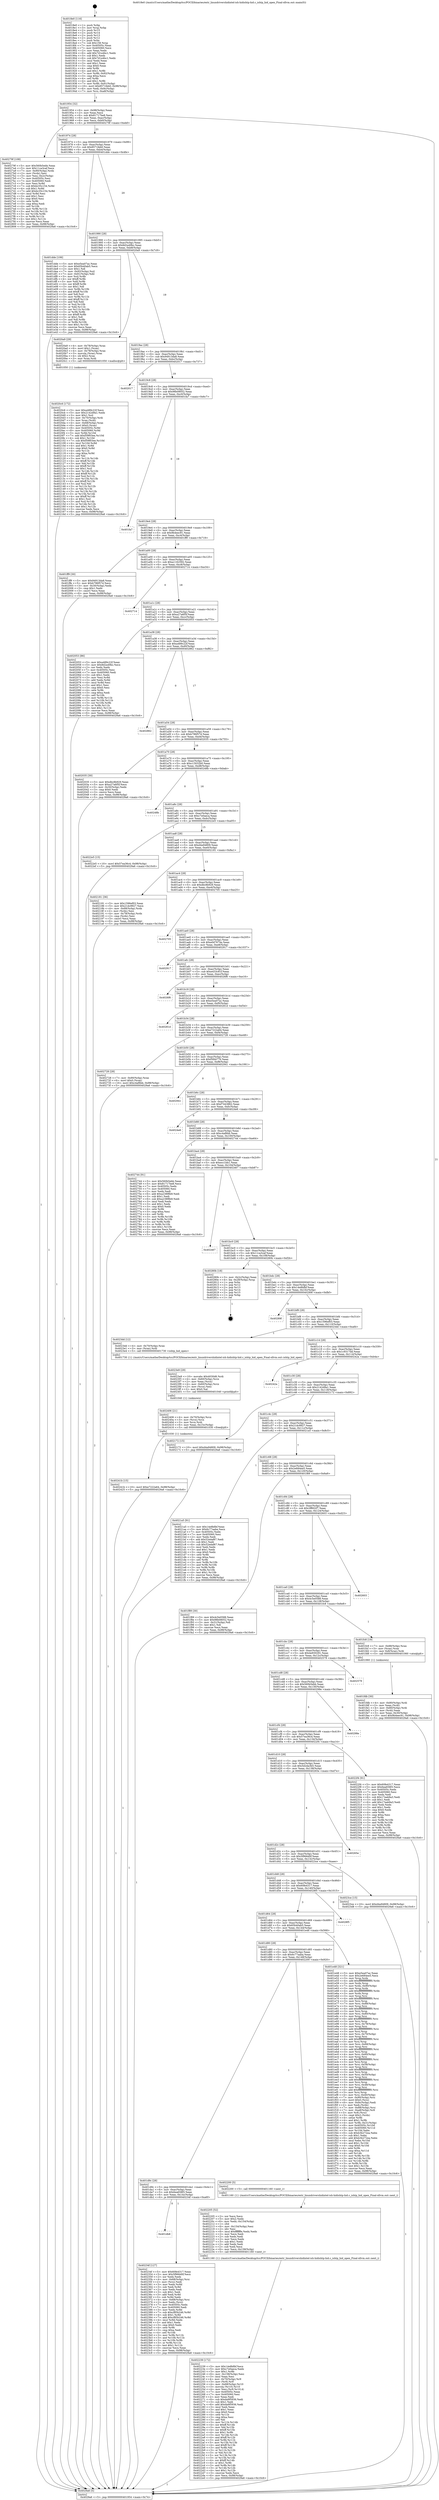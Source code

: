 digraph "0x4018e0" {
  label = "0x4018e0 (/mnt/c/Users/mathe/Desktop/tcc/POCII/binaries/extr_linuxdrivershidintel-ish-hidishtp-hid.c_ishtp_hid_open_Final-ollvm.out::main(0))"
  labelloc = "t"
  node[shape=record]

  Entry [label="",width=0.3,height=0.3,shape=circle,fillcolor=black,style=filled]
  "0x401954" [label="{
     0x401954 [32]\l
     | [instrs]\l
     &nbsp;&nbsp;0x401954 \<+6\>: mov -0x98(%rbp),%eax\l
     &nbsp;&nbsp;0x40195a \<+2\>: mov %eax,%ecx\l
     &nbsp;&nbsp;0x40195c \<+6\>: sub $0x81717be8,%ecx\l
     &nbsp;&nbsp;0x401962 \<+6\>: mov %eax,-0xac(%rbp)\l
     &nbsp;&nbsp;0x401968 \<+6\>: mov %ecx,-0xb0(%rbp)\l
     &nbsp;&nbsp;0x40196e \<+6\>: je 000000000040279f \<main+0xebf\>\l
  }"]
  "0x40279f" [label="{
     0x40279f [108]\l
     | [instrs]\l
     &nbsp;&nbsp;0x40279f \<+5\>: mov $0x560b5ebb,%eax\l
     &nbsp;&nbsp;0x4027a4 \<+5\>: mov $0x11ca3caf,%ecx\l
     &nbsp;&nbsp;0x4027a9 \<+7\>: mov -0x90(%rbp),%rdx\l
     &nbsp;&nbsp;0x4027b0 \<+2\>: mov (%rdx),%esi\l
     &nbsp;&nbsp;0x4027b2 \<+3\>: mov %esi,-0x2c(%rbp)\l
     &nbsp;&nbsp;0x4027b5 \<+7\>: mov 0x40505c,%esi\l
     &nbsp;&nbsp;0x4027bc \<+7\>: mov 0x405060,%edi\l
     &nbsp;&nbsp;0x4027c3 \<+3\>: mov %esi,%r8d\l
     &nbsp;&nbsp;0x4027c6 \<+7\>: sub $0xbc35c154,%r8d\l
     &nbsp;&nbsp;0x4027cd \<+4\>: sub $0x1,%r8d\l
     &nbsp;&nbsp;0x4027d1 \<+7\>: add $0xbc35c154,%r8d\l
     &nbsp;&nbsp;0x4027d8 \<+4\>: imul %r8d,%esi\l
     &nbsp;&nbsp;0x4027dc \<+3\>: and $0x1,%esi\l
     &nbsp;&nbsp;0x4027df \<+3\>: cmp $0x0,%esi\l
     &nbsp;&nbsp;0x4027e2 \<+4\>: sete %r9b\l
     &nbsp;&nbsp;0x4027e6 \<+3\>: cmp $0xa,%edi\l
     &nbsp;&nbsp;0x4027e9 \<+4\>: setl %r10b\l
     &nbsp;&nbsp;0x4027ed \<+3\>: mov %r9b,%r11b\l
     &nbsp;&nbsp;0x4027f0 \<+3\>: and %r10b,%r11b\l
     &nbsp;&nbsp;0x4027f3 \<+3\>: xor %r10b,%r9b\l
     &nbsp;&nbsp;0x4027f6 \<+3\>: or %r9b,%r11b\l
     &nbsp;&nbsp;0x4027f9 \<+4\>: test $0x1,%r11b\l
     &nbsp;&nbsp;0x4027fd \<+3\>: cmovne %ecx,%eax\l
     &nbsp;&nbsp;0x402800 \<+6\>: mov %eax,-0x98(%rbp)\l
     &nbsp;&nbsp;0x402806 \<+5\>: jmp 00000000004029a6 \<main+0x10c6\>\l
  }"]
  "0x401974" [label="{
     0x401974 [28]\l
     | [instrs]\l
     &nbsp;&nbsp;0x401974 \<+5\>: jmp 0000000000401979 \<main+0x99\>\l
     &nbsp;&nbsp;0x401979 \<+6\>: mov -0xac(%rbp),%eax\l
     &nbsp;&nbsp;0x40197f \<+5\>: sub $0x8571feb0,%eax\l
     &nbsp;&nbsp;0x401984 \<+6\>: mov %eax,-0xb4(%rbp)\l
     &nbsp;&nbsp;0x40198a \<+6\>: je 0000000000401dde \<main+0x4fe\>\l
  }"]
  Exit [label="",width=0.3,height=0.3,shape=circle,fillcolor=black,style=filled,peripheries=2]
  "0x401dde" [label="{
     0x401dde [106]\l
     | [instrs]\l
     &nbsp;&nbsp;0x401dde \<+5\>: mov $0xe5ea07ac,%eax\l
     &nbsp;&nbsp;0x401de3 \<+5\>: mov $0x65b40ab5,%ecx\l
     &nbsp;&nbsp;0x401de8 \<+2\>: mov $0x1,%dl\l
     &nbsp;&nbsp;0x401dea \<+7\>: mov -0x92(%rbp),%sil\l
     &nbsp;&nbsp;0x401df1 \<+7\>: mov -0x91(%rbp),%dil\l
     &nbsp;&nbsp;0x401df8 \<+3\>: mov %sil,%r8b\l
     &nbsp;&nbsp;0x401dfb \<+4\>: xor $0xff,%r8b\l
     &nbsp;&nbsp;0x401dff \<+3\>: mov %dil,%r9b\l
     &nbsp;&nbsp;0x401e02 \<+4\>: xor $0xff,%r9b\l
     &nbsp;&nbsp;0x401e06 \<+3\>: xor $0x1,%dl\l
     &nbsp;&nbsp;0x401e09 \<+3\>: mov %r8b,%r10b\l
     &nbsp;&nbsp;0x401e0c \<+4\>: and $0xff,%r10b\l
     &nbsp;&nbsp;0x401e10 \<+3\>: and %dl,%sil\l
     &nbsp;&nbsp;0x401e13 \<+3\>: mov %r9b,%r11b\l
     &nbsp;&nbsp;0x401e16 \<+4\>: and $0xff,%r11b\l
     &nbsp;&nbsp;0x401e1a \<+3\>: and %dl,%dil\l
     &nbsp;&nbsp;0x401e1d \<+3\>: or %sil,%r10b\l
     &nbsp;&nbsp;0x401e20 \<+3\>: or %dil,%r11b\l
     &nbsp;&nbsp;0x401e23 \<+3\>: xor %r11b,%r10b\l
     &nbsp;&nbsp;0x401e26 \<+3\>: or %r9b,%r8b\l
     &nbsp;&nbsp;0x401e29 \<+4\>: xor $0xff,%r8b\l
     &nbsp;&nbsp;0x401e2d \<+3\>: or $0x1,%dl\l
     &nbsp;&nbsp;0x401e30 \<+3\>: and %dl,%r8b\l
     &nbsp;&nbsp;0x401e33 \<+3\>: or %r8b,%r10b\l
     &nbsp;&nbsp;0x401e36 \<+4\>: test $0x1,%r10b\l
     &nbsp;&nbsp;0x401e3a \<+3\>: cmovne %ecx,%eax\l
     &nbsp;&nbsp;0x401e3d \<+6\>: mov %eax,-0x98(%rbp)\l
     &nbsp;&nbsp;0x401e43 \<+5\>: jmp 00000000004029a6 \<main+0x10c6\>\l
  }"]
  "0x401990" [label="{
     0x401990 [28]\l
     | [instrs]\l
     &nbsp;&nbsp;0x401990 \<+5\>: jmp 0000000000401995 \<main+0xb5\>\l
     &nbsp;&nbsp;0x401995 \<+6\>: mov -0xac(%rbp),%eax\l
     &nbsp;&nbsp;0x40199b \<+5\>: sub $0x8d2a49bc,%eax\l
     &nbsp;&nbsp;0x4019a0 \<+6\>: mov %eax,-0xb8(%rbp)\l
     &nbsp;&nbsp;0x4019a6 \<+6\>: je 00000000004020a9 \<main+0x7c9\>\l
  }"]
  "0x4029a6" [label="{
     0x4029a6 [5]\l
     | [instrs]\l
     &nbsp;&nbsp;0x4029a6 \<+5\>: jmp 0000000000401954 \<main+0x74\>\l
  }"]
  "0x4018e0" [label="{
     0x4018e0 [116]\l
     | [instrs]\l
     &nbsp;&nbsp;0x4018e0 \<+1\>: push %rbp\l
     &nbsp;&nbsp;0x4018e1 \<+3\>: mov %rsp,%rbp\l
     &nbsp;&nbsp;0x4018e4 \<+2\>: push %r15\l
     &nbsp;&nbsp;0x4018e6 \<+2\>: push %r14\l
     &nbsp;&nbsp;0x4018e8 \<+2\>: push %r13\l
     &nbsp;&nbsp;0x4018ea \<+2\>: push %r12\l
     &nbsp;&nbsp;0x4018ec \<+1\>: push %rbx\l
     &nbsp;&nbsp;0x4018ed \<+7\>: sub $0x158,%rsp\l
     &nbsp;&nbsp;0x4018f4 \<+7\>: mov 0x40505c,%eax\l
     &nbsp;&nbsp;0x4018fb \<+7\>: mov 0x405060,%ecx\l
     &nbsp;&nbsp;0x401902 \<+2\>: mov %eax,%edx\l
     &nbsp;&nbsp;0x401904 \<+6\>: add $0x7d1e4bc1,%edx\l
     &nbsp;&nbsp;0x40190a \<+3\>: sub $0x1,%edx\l
     &nbsp;&nbsp;0x40190d \<+6\>: sub $0x7d1e4bc1,%edx\l
     &nbsp;&nbsp;0x401913 \<+3\>: imul %edx,%eax\l
     &nbsp;&nbsp;0x401916 \<+3\>: and $0x1,%eax\l
     &nbsp;&nbsp;0x401919 \<+3\>: cmp $0x0,%eax\l
     &nbsp;&nbsp;0x40191c \<+4\>: sete %r8b\l
     &nbsp;&nbsp;0x401920 \<+4\>: and $0x1,%r8b\l
     &nbsp;&nbsp;0x401924 \<+7\>: mov %r8b,-0x92(%rbp)\l
     &nbsp;&nbsp;0x40192b \<+3\>: cmp $0xa,%ecx\l
     &nbsp;&nbsp;0x40192e \<+4\>: setl %r8b\l
     &nbsp;&nbsp;0x401932 \<+4\>: and $0x1,%r8b\l
     &nbsp;&nbsp;0x401936 \<+7\>: mov %r8b,-0x91(%rbp)\l
     &nbsp;&nbsp;0x40193d \<+10\>: movl $0x8571feb0,-0x98(%rbp)\l
     &nbsp;&nbsp;0x401947 \<+6\>: mov %edi,-0x9c(%rbp)\l
     &nbsp;&nbsp;0x40194d \<+7\>: mov %rsi,-0xa8(%rbp)\l
  }"]
  "0x40241b" [label="{
     0x40241b [15]\l
     | [instrs]\l
     &nbsp;&nbsp;0x40241b \<+10\>: movl $0xe7222a64,-0x98(%rbp)\l
     &nbsp;&nbsp;0x402425 \<+5\>: jmp 00000000004029a6 \<main+0x10c6\>\l
  }"]
  "0x4020a9" [label="{
     0x4020a9 [29]\l
     | [instrs]\l
     &nbsp;&nbsp;0x4020a9 \<+4\>: mov -0x78(%rbp),%rax\l
     &nbsp;&nbsp;0x4020ad \<+6\>: movl $0x1,(%rax)\l
     &nbsp;&nbsp;0x4020b3 \<+4\>: mov -0x78(%rbp),%rax\l
     &nbsp;&nbsp;0x4020b7 \<+3\>: movslq (%rax),%rax\l
     &nbsp;&nbsp;0x4020ba \<+4\>: shl $0x2,%rax\l
     &nbsp;&nbsp;0x4020be \<+3\>: mov %rax,%rdi\l
     &nbsp;&nbsp;0x4020c1 \<+5\>: call 0000000000401050 \<malloc@plt\>\l
     | [calls]\l
     &nbsp;&nbsp;0x401050 \{1\} (unknown)\l
  }"]
  "0x4019ac" [label="{
     0x4019ac [28]\l
     | [instrs]\l
     &nbsp;&nbsp;0x4019ac \<+5\>: jmp 00000000004019b1 \<main+0xd1\>\l
     &nbsp;&nbsp;0x4019b1 \<+6\>: mov -0xac(%rbp),%eax\l
     &nbsp;&nbsp;0x4019b7 \<+5\>: sub $0x94913da8,%eax\l
     &nbsp;&nbsp;0x4019bc \<+6\>: mov %eax,-0xbc(%rbp)\l
     &nbsp;&nbsp;0x4019c2 \<+6\>: je 0000000000402017 \<main+0x737\>\l
  }"]
  "0x402406" [label="{
     0x402406 [21]\l
     | [instrs]\l
     &nbsp;&nbsp;0x402406 \<+4\>: mov -0x70(%rbp),%rcx\l
     &nbsp;&nbsp;0x40240a \<+3\>: mov (%rcx),%rcx\l
     &nbsp;&nbsp;0x40240d \<+3\>: mov %rcx,%rdi\l
     &nbsp;&nbsp;0x402410 \<+6\>: mov %eax,-0x15c(%rbp)\l
     &nbsp;&nbsp;0x402416 \<+5\>: call 0000000000401030 \<free@plt\>\l
     | [calls]\l
     &nbsp;&nbsp;0x401030 \{1\} (unknown)\l
  }"]
  "0x402017" [label="{
     0x402017\l
  }", style=dashed]
  "0x4019c8" [label="{
     0x4019c8 [28]\l
     | [instrs]\l
     &nbsp;&nbsp;0x4019c8 \<+5\>: jmp 00000000004019cd \<main+0xed\>\l
     &nbsp;&nbsp;0x4019cd \<+6\>: mov -0xac(%rbp),%eax\l
     &nbsp;&nbsp;0x4019d3 \<+5\>: sub $0x98b08052,%eax\l
     &nbsp;&nbsp;0x4019d8 \<+6\>: mov %eax,-0xc0(%rbp)\l
     &nbsp;&nbsp;0x4019de \<+6\>: je 0000000000401fa7 \<main+0x6c7\>\l
  }"]
  "0x4023e9" [label="{
     0x4023e9 [29]\l
     | [instrs]\l
     &nbsp;&nbsp;0x4023e9 \<+10\>: movabs $0x4030d6,%rdi\l
     &nbsp;&nbsp;0x4023f3 \<+4\>: mov -0x60(%rbp),%rcx\l
     &nbsp;&nbsp;0x4023f7 \<+2\>: mov %eax,(%rcx)\l
     &nbsp;&nbsp;0x4023f9 \<+4\>: mov -0x60(%rbp),%rcx\l
     &nbsp;&nbsp;0x4023fd \<+2\>: mov (%rcx),%esi\l
     &nbsp;&nbsp;0x4023ff \<+2\>: mov $0x0,%al\l
     &nbsp;&nbsp;0x402401 \<+5\>: call 0000000000401040 \<printf@plt\>\l
     | [calls]\l
     &nbsp;&nbsp;0x401040 \{1\} (unknown)\l
  }"]
  "0x401fa7" [label="{
     0x401fa7\l
  }", style=dashed]
  "0x4019e4" [label="{
     0x4019e4 [28]\l
     | [instrs]\l
     &nbsp;&nbsp;0x4019e4 \<+5\>: jmp 00000000004019e9 \<main+0x109\>\l
     &nbsp;&nbsp;0x4019e9 \<+6\>: mov -0xac(%rbp),%eax\l
     &nbsp;&nbsp;0x4019ef \<+5\>: sub $0x9b4eec91,%eax\l
     &nbsp;&nbsp;0x4019f4 \<+6\>: mov %eax,-0xc4(%rbp)\l
     &nbsp;&nbsp;0x4019fa \<+6\>: je 0000000000401ff9 \<main+0x719\>\l
  }"]
  "0x401db8" [label="{
     0x401db8\l
  }", style=dashed]
  "0x401ff9" [label="{
     0x401ff9 [30]\l
     | [instrs]\l
     &nbsp;&nbsp;0x401ff9 \<+5\>: mov $0x94913da8,%eax\l
     &nbsp;&nbsp;0x401ffe \<+5\>: mov $0xb796f57d,%ecx\l
     &nbsp;&nbsp;0x402003 \<+3\>: mov -0x30(%rbp),%edx\l
     &nbsp;&nbsp;0x402006 \<+3\>: cmp $0x1,%edx\l
     &nbsp;&nbsp;0x402009 \<+3\>: cmovl %ecx,%eax\l
     &nbsp;&nbsp;0x40200c \<+6\>: mov %eax,-0x98(%rbp)\l
     &nbsp;&nbsp;0x402012 \<+5\>: jmp 00000000004029a6 \<main+0x10c6\>\l
  }"]
  "0x401a00" [label="{
     0x401a00 [28]\l
     | [instrs]\l
     &nbsp;&nbsp;0x401a00 \<+5\>: jmp 0000000000401a05 \<main+0x125\>\l
     &nbsp;&nbsp;0x401a05 \<+6\>: mov -0xac(%rbp),%eax\l
     &nbsp;&nbsp;0x401a0b \<+5\>: sub $0xa1162592,%eax\l
     &nbsp;&nbsp;0x401a10 \<+6\>: mov %eax,-0xc8(%rbp)\l
     &nbsp;&nbsp;0x401a16 \<+6\>: je 0000000000402714 \<main+0xe34\>\l
  }"]
  "0x40234f" [label="{
     0x40234f [127]\l
     | [instrs]\l
     &nbsp;&nbsp;0x40234f \<+5\>: mov $0x60fe4317,%eax\l
     &nbsp;&nbsp;0x402354 \<+5\>: mov $0x5f966d0f,%ecx\l
     &nbsp;&nbsp;0x402359 \<+2\>: xor %edx,%edx\l
     &nbsp;&nbsp;0x40235b \<+4\>: mov -0x68(%rbp),%rsi\l
     &nbsp;&nbsp;0x40235f \<+2\>: mov (%rsi),%edi\l
     &nbsp;&nbsp;0x402361 \<+3\>: mov %edx,%r8d\l
     &nbsp;&nbsp;0x402364 \<+3\>: sub %edi,%r8d\l
     &nbsp;&nbsp;0x402367 \<+2\>: mov %edx,%edi\l
     &nbsp;&nbsp;0x402369 \<+3\>: sub $0x1,%edi\l
     &nbsp;&nbsp;0x40236c \<+3\>: add %edi,%r8d\l
     &nbsp;&nbsp;0x40236f \<+3\>: sub %r8d,%edx\l
     &nbsp;&nbsp;0x402372 \<+4\>: mov -0x68(%rbp),%rsi\l
     &nbsp;&nbsp;0x402376 \<+2\>: mov %edx,(%rsi)\l
     &nbsp;&nbsp;0x402378 \<+7\>: mov 0x40505c,%edx\l
     &nbsp;&nbsp;0x40237f \<+7\>: mov 0x405060,%edi\l
     &nbsp;&nbsp;0x402386 \<+3\>: mov %edx,%r8d\l
     &nbsp;&nbsp;0x402389 \<+7\>: sub $0xcf85b246,%r8d\l
     &nbsp;&nbsp;0x402390 \<+4\>: sub $0x1,%r8d\l
     &nbsp;&nbsp;0x402394 \<+7\>: add $0xcf85b246,%r8d\l
     &nbsp;&nbsp;0x40239b \<+4\>: imul %r8d,%edx\l
     &nbsp;&nbsp;0x40239f \<+3\>: and $0x1,%edx\l
     &nbsp;&nbsp;0x4023a2 \<+3\>: cmp $0x0,%edx\l
     &nbsp;&nbsp;0x4023a5 \<+4\>: sete %r9b\l
     &nbsp;&nbsp;0x4023a9 \<+3\>: cmp $0xa,%edi\l
     &nbsp;&nbsp;0x4023ac \<+4\>: setl %r10b\l
     &nbsp;&nbsp;0x4023b0 \<+3\>: mov %r9b,%r11b\l
     &nbsp;&nbsp;0x4023b3 \<+3\>: and %r10b,%r11b\l
     &nbsp;&nbsp;0x4023b6 \<+3\>: xor %r10b,%r9b\l
     &nbsp;&nbsp;0x4023b9 \<+3\>: or %r9b,%r11b\l
     &nbsp;&nbsp;0x4023bc \<+4\>: test $0x1,%r11b\l
     &nbsp;&nbsp;0x4023c0 \<+3\>: cmovne %ecx,%eax\l
     &nbsp;&nbsp;0x4023c3 \<+6\>: mov %eax,-0x98(%rbp)\l
     &nbsp;&nbsp;0x4023c9 \<+5\>: jmp 00000000004029a6 \<main+0x10c6\>\l
  }"]
  "0x402714" [label="{
     0x402714\l
  }", style=dashed]
  "0x401a1c" [label="{
     0x401a1c [28]\l
     | [instrs]\l
     &nbsp;&nbsp;0x401a1c \<+5\>: jmp 0000000000401a21 \<main+0x141\>\l
     &nbsp;&nbsp;0x401a21 \<+6\>: mov -0xac(%rbp),%eax\l
     &nbsp;&nbsp;0x401a27 \<+5\>: sub $0xa27a6f5f,%eax\l
     &nbsp;&nbsp;0x401a2c \<+6\>: mov %eax,-0xcc(%rbp)\l
     &nbsp;&nbsp;0x401a32 \<+6\>: je 0000000000402053 \<main+0x773\>\l
  }"]
  "0x402239" [label="{
     0x402239 [172]\l
     | [instrs]\l
     &nbsp;&nbsp;0x402239 \<+5\>: mov $0x14e8bfbf,%ecx\l
     &nbsp;&nbsp;0x40223e \<+5\>: mov $0xc7e0aeca,%edx\l
     &nbsp;&nbsp;0x402243 \<+3\>: mov $0x1,%r8b\l
     &nbsp;&nbsp;0x402246 \<+6\>: mov -0x158(%rbp),%esi\l
     &nbsp;&nbsp;0x40224c \<+3\>: imul %eax,%esi\l
     &nbsp;&nbsp;0x40224f \<+4\>: mov -0x70(%rbp),%r9\l
     &nbsp;&nbsp;0x402253 \<+3\>: mov (%r9),%r9\l
     &nbsp;&nbsp;0x402256 \<+4\>: mov -0x68(%rbp),%r10\l
     &nbsp;&nbsp;0x40225a \<+3\>: movslq (%r10),%r10\l
     &nbsp;&nbsp;0x40225d \<+4\>: mov %esi,(%r9,%r10,4)\l
     &nbsp;&nbsp;0x402261 \<+7\>: mov 0x40505c,%eax\l
     &nbsp;&nbsp;0x402268 \<+7\>: mov 0x405060,%esi\l
     &nbsp;&nbsp;0x40226f \<+2\>: mov %eax,%edi\l
     &nbsp;&nbsp;0x402271 \<+6\>: sub $0xda9f5936,%edi\l
     &nbsp;&nbsp;0x402277 \<+3\>: sub $0x1,%edi\l
     &nbsp;&nbsp;0x40227a \<+6\>: add $0xda9f5936,%edi\l
     &nbsp;&nbsp;0x402280 \<+3\>: imul %edi,%eax\l
     &nbsp;&nbsp;0x402283 \<+3\>: and $0x1,%eax\l
     &nbsp;&nbsp;0x402286 \<+3\>: cmp $0x0,%eax\l
     &nbsp;&nbsp;0x402289 \<+4\>: sete %r11b\l
     &nbsp;&nbsp;0x40228d \<+3\>: cmp $0xa,%esi\l
     &nbsp;&nbsp;0x402290 \<+3\>: setl %bl\l
     &nbsp;&nbsp;0x402293 \<+3\>: mov %r11b,%r14b\l
     &nbsp;&nbsp;0x402296 \<+4\>: xor $0xff,%r14b\l
     &nbsp;&nbsp;0x40229a \<+3\>: mov %bl,%r15b\l
     &nbsp;&nbsp;0x40229d \<+4\>: xor $0xff,%r15b\l
     &nbsp;&nbsp;0x4022a1 \<+4\>: xor $0x1,%r8b\l
     &nbsp;&nbsp;0x4022a5 \<+3\>: mov %r14b,%r12b\l
     &nbsp;&nbsp;0x4022a8 \<+4\>: and $0xff,%r12b\l
     &nbsp;&nbsp;0x4022ac \<+3\>: and %r8b,%r11b\l
     &nbsp;&nbsp;0x4022af \<+3\>: mov %r15b,%r13b\l
     &nbsp;&nbsp;0x4022b2 \<+4\>: and $0xff,%r13b\l
     &nbsp;&nbsp;0x4022b6 \<+3\>: and %r8b,%bl\l
     &nbsp;&nbsp;0x4022b9 \<+3\>: or %r11b,%r12b\l
     &nbsp;&nbsp;0x4022bc \<+3\>: or %bl,%r13b\l
     &nbsp;&nbsp;0x4022bf \<+3\>: xor %r13b,%r12b\l
     &nbsp;&nbsp;0x4022c2 \<+3\>: or %r15b,%r14b\l
     &nbsp;&nbsp;0x4022c5 \<+4\>: xor $0xff,%r14b\l
     &nbsp;&nbsp;0x4022c9 \<+4\>: or $0x1,%r8b\l
     &nbsp;&nbsp;0x4022cd \<+3\>: and %r8b,%r14b\l
     &nbsp;&nbsp;0x4022d0 \<+3\>: or %r14b,%r12b\l
     &nbsp;&nbsp;0x4022d3 \<+4\>: test $0x1,%r12b\l
     &nbsp;&nbsp;0x4022d7 \<+3\>: cmovne %edx,%ecx\l
     &nbsp;&nbsp;0x4022da \<+6\>: mov %ecx,-0x98(%rbp)\l
     &nbsp;&nbsp;0x4022e0 \<+5\>: jmp 00000000004029a6 \<main+0x10c6\>\l
  }"]
  "0x402053" [label="{
     0x402053 [86]\l
     | [instrs]\l
     &nbsp;&nbsp;0x402053 \<+5\>: mov $0xa489c22f,%eax\l
     &nbsp;&nbsp;0x402058 \<+5\>: mov $0x8d2a49bc,%ecx\l
     &nbsp;&nbsp;0x40205d \<+2\>: xor %edx,%edx\l
     &nbsp;&nbsp;0x40205f \<+7\>: mov 0x40505c,%esi\l
     &nbsp;&nbsp;0x402066 \<+7\>: mov 0x405060,%edi\l
     &nbsp;&nbsp;0x40206d \<+3\>: sub $0x1,%edx\l
     &nbsp;&nbsp;0x402070 \<+3\>: mov %esi,%r8d\l
     &nbsp;&nbsp;0x402073 \<+3\>: add %edx,%r8d\l
     &nbsp;&nbsp;0x402076 \<+4\>: imul %r8d,%esi\l
     &nbsp;&nbsp;0x40207a \<+3\>: and $0x1,%esi\l
     &nbsp;&nbsp;0x40207d \<+3\>: cmp $0x0,%esi\l
     &nbsp;&nbsp;0x402080 \<+4\>: sete %r9b\l
     &nbsp;&nbsp;0x402084 \<+3\>: cmp $0xa,%edi\l
     &nbsp;&nbsp;0x402087 \<+4\>: setl %r10b\l
     &nbsp;&nbsp;0x40208b \<+3\>: mov %r9b,%r11b\l
     &nbsp;&nbsp;0x40208e \<+3\>: and %r10b,%r11b\l
     &nbsp;&nbsp;0x402091 \<+3\>: xor %r10b,%r9b\l
     &nbsp;&nbsp;0x402094 \<+3\>: or %r9b,%r11b\l
     &nbsp;&nbsp;0x402097 \<+4\>: test $0x1,%r11b\l
     &nbsp;&nbsp;0x40209b \<+3\>: cmovne %ecx,%eax\l
     &nbsp;&nbsp;0x40209e \<+6\>: mov %eax,-0x98(%rbp)\l
     &nbsp;&nbsp;0x4020a4 \<+5\>: jmp 00000000004029a6 \<main+0x10c6\>\l
  }"]
  "0x401a38" [label="{
     0x401a38 [28]\l
     | [instrs]\l
     &nbsp;&nbsp;0x401a38 \<+5\>: jmp 0000000000401a3d \<main+0x15d\>\l
     &nbsp;&nbsp;0x401a3d \<+6\>: mov -0xac(%rbp),%eax\l
     &nbsp;&nbsp;0x401a43 \<+5\>: sub $0xa489c22f,%eax\l
     &nbsp;&nbsp;0x401a48 \<+6\>: mov %eax,-0xd0(%rbp)\l
     &nbsp;&nbsp;0x401a4e \<+6\>: je 0000000000402862 \<main+0xf82\>\l
  }"]
  "0x402205" [label="{
     0x402205 [52]\l
     | [instrs]\l
     &nbsp;&nbsp;0x402205 \<+2\>: xor %ecx,%ecx\l
     &nbsp;&nbsp;0x402207 \<+5\>: mov $0x2,%edx\l
     &nbsp;&nbsp;0x40220c \<+6\>: mov %edx,-0x154(%rbp)\l
     &nbsp;&nbsp;0x402212 \<+1\>: cltd\l
     &nbsp;&nbsp;0x402213 \<+6\>: mov -0x154(%rbp),%esi\l
     &nbsp;&nbsp;0x402219 \<+2\>: idiv %esi\l
     &nbsp;&nbsp;0x40221b \<+6\>: imul $0xfffffffe,%edx,%edx\l
     &nbsp;&nbsp;0x402221 \<+2\>: mov %ecx,%edi\l
     &nbsp;&nbsp;0x402223 \<+2\>: sub %edx,%edi\l
     &nbsp;&nbsp;0x402225 \<+2\>: mov %ecx,%edx\l
     &nbsp;&nbsp;0x402227 \<+3\>: sub $0x1,%edx\l
     &nbsp;&nbsp;0x40222a \<+2\>: add %edx,%edi\l
     &nbsp;&nbsp;0x40222c \<+2\>: sub %edi,%ecx\l
     &nbsp;&nbsp;0x40222e \<+6\>: mov %ecx,-0x158(%rbp)\l
     &nbsp;&nbsp;0x402234 \<+5\>: call 0000000000401160 \<next_i\>\l
     | [calls]\l
     &nbsp;&nbsp;0x401160 \{1\} (/mnt/c/Users/mathe/Desktop/tcc/POCII/binaries/extr_linuxdrivershidintel-ish-hidishtp-hid.c_ishtp_hid_open_Final-ollvm.out::next_i)\l
  }"]
  "0x402862" [label="{
     0x402862\l
  }", style=dashed]
  "0x401a54" [label="{
     0x401a54 [28]\l
     | [instrs]\l
     &nbsp;&nbsp;0x401a54 \<+5\>: jmp 0000000000401a59 \<main+0x179\>\l
     &nbsp;&nbsp;0x401a59 \<+6\>: mov -0xac(%rbp),%eax\l
     &nbsp;&nbsp;0x401a5f \<+5\>: sub $0xb796f57d,%eax\l
     &nbsp;&nbsp;0x401a64 \<+6\>: mov %eax,-0xd4(%rbp)\l
     &nbsp;&nbsp;0x401a6a \<+6\>: je 0000000000402035 \<main+0x755\>\l
  }"]
  "0x401d9c" [label="{
     0x401d9c [28]\l
     | [instrs]\l
     &nbsp;&nbsp;0x401d9c \<+5\>: jmp 0000000000401da1 \<main+0x4c1\>\l
     &nbsp;&nbsp;0x401da1 \<+6\>: mov -0xac(%rbp),%eax\l
     &nbsp;&nbsp;0x401da7 \<+5\>: sub $0x6ea658f3,%eax\l
     &nbsp;&nbsp;0x401dac \<+6\>: mov %eax,-0x14c(%rbp)\l
     &nbsp;&nbsp;0x401db2 \<+6\>: je 000000000040234f \<main+0xa6f\>\l
  }"]
  "0x402035" [label="{
     0x402035 [30]\l
     | [instrs]\l
     &nbsp;&nbsp;0x402035 \<+5\>: mov $0xdbc8b929,%eax\l
     &nbsp;&nbsp;0x40203a \<+5\>: mov $0xa27a6f5f,%ecx\l
     &nbsp;&nbsp;0x40203f \<+3\>: mov -0x30(%rbp),%edx\l
     &nbsp;&nbsp;0x402042 \<+3\>: cmp $0x0,%edx\l
     &nbsp;&nbsp;0x402045 \<+3\>: cmove %ecx,%eax\l
     &nbsp;&nbsp;0x402048 \<+6\>: mov %eax,-0x98(%rbp)\l
     &nbsp;&nbsp;0x40204e \<+5\>: jmp 00000000004029a6 \<main+0x10c6\>\l
  }"]
  "0x401a70" [label="{
     0x401a70 [28]\l
     | [instrs]\l
     &nbsp;&nbsp;0x401a70 \<+5\>: jmp 0000000000401a75 \<main+0x195\>\l
     &nbsp;&nbsp;0x401a75 \<+6\>: mov -0xac(%rbp),%eax\l
     &nbsp;&nbsp;0x401a7b \<+5\>: sub $0xc13032b0,%eax\l
     &nbsp;&nbsp;0x401a80 \<+6\>: mov %eax,-0xd8(%rbp)\l
     &nbsp;&nbsp;0x401a86 \<+6\>: je 000000000040248b \<main+0xbab\>\l
  }"]
  "0x402200" [label="{
     0x402200 [5]\l
     | [instrs]\l
     &nbsp;&nbsp;0x402200 \<+5\>: call 0000000000401160 \<next_i\>\l
     | [calls]\l
     &nbsp;&nbsp;0x401160 \{1\} (/mnt/c/Users/mathe/Desktop/tcc/POCII/binaries/extr_linuxdrivershidintel-ish-hidishtp-hid.c_ishtp_hid_open_Final-ollvm.out::next_i)\l
  }"]
  "0x40248b" [label="{
     0x40248b\l
  }", style=dashed]
  "0x401a8c" [label="{
     0x401a8c [28]\l
     | [instrs]\l
     &nbsp;&nbsp;0x401a8c \<+5\>: jmp 0000000000401a91 \<main+0x1b1\>\l
     &nbsp;&nbsp;0x401a91 \<+6\>: mov -0xac(%rbp),%eax\l
     &nbsp;&nbsp;0x401a97 \<+5\>: sub $0xc7e0aeca,%eax\l
     &nbsp;&nbsp;0x401a9c \<+6\>: mov %eax,-0xdc(%rbp)\l
     &nbsp;&nbsp;0x401aa2 \<+6\>: je 00000000004022e5 \<main+0xa05\>\l
  }"]
  "0x4020c6" [label="{
     0x4020c6 [172]\l
     | [instrs]\l
     &nbsp;&nbsp;0x4020c6 \<+5\>: mov $0xa489c22f,%ecx\l
     &nbsp;&nbsp;0x4020cb \<+5\>: mov $0x2142d9a1,%edx\l
     &nbsp;&nbsp;0x4020d0 \<+3\>: mov $0x1,%sil\l
     &nbsp;&nbsp;0x4020d3 \<+4\>: mov -0x70(%rbp),%rdi\l
     &nbsp;&nbsp;0x4020d7 \<+3\>: mov %rax,(%rdi)\l
     &nbsp;&nbsp;0x4020da \<+4\>: mov -0x68(%rbp),%rax\l
     &nbsp;&nbsp;0x4020de \<+6\>: movl $0x0,(%rax)\l
     &nbsp;&nbsp;0x4020e4 \<+8\>: mov 0x40505c,%r8d\l
     &nbsp;&nbsp;0x4020ec \<+8\>: mov 0x405060,%r9d\l
     &nbsp;&nbsp;0x4020f4 \<+3\>: mov %r8d,%r10d\l
     &nbsp;&nbsp;0x4020f7 \<+7\>: add $0xf59f03ee,%r10d\l
     &nbsp;&nbsp;0x4020fe \<+4\>: sub $0x1,%r10d\l
     &nbsp;&nbsp;0x402102 \<+7\>: sub $0xf59f03ee,%r10d\l
     &nbsp;&nbsp;0x402109 \<+4\>: imul %r10d,%r8d\l
     &nbsp;&nbsp;0x40210d \<+4\>: and $0x1,%r8d\l
     &nbsp;&nbsp;0x402111 \<+4\>: cmp $0x0,%r8d\l
     &nbsp;&nbsp;0x402115 \<+4\>: sete %r11b\l
     &nbsp;&nbsp;0x402119 \<+4\>: cmp $0xa,%r9d\l
     &nbsp;&nbsp;0x40211d \<+3\>: setl %bl\l
     &nbsp;&nbsp;0x402120 \<+3\>: mov %r11b,%r14b\l
     &nbsp;&nbsp;0x402123 \<+4\>: xor $0xff,%r14b\l
     &nbsp;&nbsp;0x402127 \<+3\>: mov %bl,%r15b\l
     &nbsp;&nbsp;0x40212a \<+4\>: xor $0xff,%r15b\l
     &nbsp;&nbsp;0x40212e \<+4\>: xor $0x1,%sil\l
     &nbsp;&nbsp;0x402132 \<+3\>: mov %r14b,%r12b\l
     &nbsp;&nbsp;0x402135 \<+4\>: and $0xff,%r12b\l
     &nbsp;&nbsp;0x402139 \<+3\>: and %sil,%r11b\l
     &nbsp;&nbsp;0x40213c \<+3\>: mov %r15b,%r13b\l
     &nbsp;&nbsp;0x40213f \<+4\>: and $0xff,%r13b\l
     &nbsp;&nbsp;0x402143 \<+3\>: and %sil,%bl\l
     &nbsp;&nbsp;0x402146 \<+3\>: or %r11b,%r12b\l
     &nbsp;&nbsp;0x402149 \<+3\>: or %bl,%r13b\l
     &nbsp;&nbsp;0x40214c \<+3\>: xor %r13b,%r12b\l
     &nbsp;&nbsp;0x40214f \<+3\>: or %r15b,%r14b\l
     &nbsp;&nbsp;0x402152 \<+4\>: xor $0xff,%r14b\l
     &nbsp;&nbsp;0x402156 \<+4\>: or $0x1,%sil\l
     &nbsp;&nbsp;0x40215a \<+3\>: and %sil,%r14b\l
     &nbsp;&nbsp;0x40215d \<+3\>: or %r14b,%r12b\l
     &nbsp;&nbsp;0x402160 \<+4\>: test $0x1,%r12b\l
     &nbsp;&nbsp;0x402164 \<+3\>: cmovne %edx,%ecx\l
     &nbsp;&nbsp;0x402167 \<+6\>: mov %ecx,-0x98(%rbp)\l
     &nbsp;&nbsp;0x40216d \<+5\>: jmp 00000000004029a6 \<main+0x10c6\>\l
  }"]
  "0x4022e5" [label="{
     0x4022e5 [15]\l
     | [instrs]\l
     &nbsp;&nbsp;0x4022e5 \<+10\>: movl $0x57ea36c4,-0x98(%rbp)\l
     &nbsp;&nbsp;0x4022ef \<+5\>: jmp 00000000004029a6 \<main+0x10c6\>\l
  }"]
  "0x401aa8" [label="{
     0x401aa8 [28]\l
     | [instrs]\l
     &nbsp;&nbsp;0x401aa8 \<+5\>: jmp 0000000000401aad \<main+0x1cd\>\l
     &nbsp;&nbsp;0x401aad \<+6\>: mov -0xac(%rbp),%eax\l
     &nbsp;&nbsp;0x401ab3 \<+5\>: sub $0xd4a94809,%eax\l
     &nbsp;&nbsp;0x401ab8 \<+6\>: mov %eax,-0xe0(%rbp)\l
     &nbsp;&nbsp;0x401abe \<+6\>: je 0000000000402181 \<main+0x8a1\>\l
  }"]
  "0x401fdb" [label="{
     0x401fdb [30]\l
     | [instrs]\l
     &nbsp;&nbsp;0x401fdb \<+4\>: mov -0x80(%rbp),%rdi\l
     &nbsp;&nbsp;0x401fdf \<+2\>: mov %eax,(%rdi)\l
     &nbsp;&nbsp;0x401fe1 \<+4\>: mov -0x80(%rbp),%rdi\l
     &nbsp;&nbsp;0x401fe5 \<+2\>: mov (%rdi),%eax\l
     &nbsp;&nbsp;0x401fe7 \<+3\>: mov %eax,-0x30(%rbp)\l
     &nbsp;&nbsp;0x401fea \<+10\>: movl $0x9b4eec91,-0x98(%rbp)\l
     &nbsp;&nbsp;0x401ff4 \<+5\>: jmp 00000000004029a6 \<main+0x10c6\>\l
  }"]
  "0x402181" [label="{
     0x402181 [36]\l
     | [instrs]\l
     &nbsp;&nbsp;0x402181 \<+5\>: mov $0x1596ef03,%eax\l
     &nbsp;&nbsp;0x402186 \<+5\>: mov $0x21dc9927,%ecx\l
     &nbsp;&nbsp;0x40218b \<+4\>: mov -0x68(%rbp),%rdx\l
     &nbsp;&nbsp;0x40218f \<+2\>: mov (%rdx),%esi\l
     &nbsp;&nbsp;0x402191 \<+4\>: mov -0x78(%rbp),%rdx\l
     &nbsp;&nbsp;0x402195 \<+2\>: cmp (%rdx),%esi\l
     &nbsp;&nbsp;0x402197 \<+3\>: cmovl %ecx,%eax\l
     &nbsp;&nbsp;0x40219a \<+6\>: mov %eax,-0x98(%rbp)\l
     &nbsp;&nbsp;0x4021a0 \<+5\>: jmp 00000000004029a6 \<main+0x10c6\>\l
  }"]
  "0x401ac4" [label="{
     0x401ac4 [28]\l
     | [instrs]\l
     &nbsp;&nbsp;0x401ac4 \<+5\>: jmp 0000000000401ac9 \<main+0x1e9\>\l
     &nbsp;&nbsp;0x401ac9 \<+6\>: mov -0xac(%rbp),%eax\l
     &nbsp;&nbsp;0x401acf \<+5\>: sub $0xdbc8b929,%eax\l
     &nbsp;&nbsp;0x401ad4 \<+6\>: mov %eax,-0xe4(%rbp)\l
     &nbsp;&nbsp;0x401ada \<+6\>: je 0000000000402705 \<main+0xe25\>\l
  }"]
  "0x401d80" [label="{
     0x401d80 [28]\l
     | [instrs]\l
     &nbsp;&nbsp;0x401d80 \<+5\>: jmp 0000000000401d85 \<main+0x4a5\>\l
     &nbsp;&nbsp;0x401d85 \<+6\>: mov -0xac(%rbp),%eax\l
     &nbsp;&nbsp;0x401d8b \<+5\>: sub $0x6c77aaba,%eax\l
     &nbsp;&nbsp;0x401d90 \<+6\>: mov %eax,-0x148(%rbp)\l
     &nbsp;&nbsp;0x401d96 \<+6\>: je 0000000000402200 \<main+0x920\>\l
  }"]
  "0x402705" [label="{
     0x402705\l
  }", style=dashed]
  "0x401ae0" [label="{
     0x401ae0 [28]\l
     | [instrs]\l
     &nbsp;&nbsp;0x401ae0 \<+5\>: jmp 0000000000401ae5 \<main+0x205\>\l
     &nbsp;&nbsp;0x401ae5 \<+6\>: mov -0xac(%rbp),%eax\l
     &nbsp;&nbsp;0x401aeb \<+5\>: sub $0xe0d7674a,%eax\l
     &nbsp;&nbsp;0x401af0 \<+6\>: mov %eax,-0xe8(%rbp)\l
     &nbsp;&nbsp;0x401af6 \<+6\>: je 0000000000402917 \<main+0x1037\>\l
  }"]
  "0x401e48" [label="{
     0x401e48 [321]\l
     | [instrs]\l
     &nbsp;&nbsp;0x401e48 \<+5\>: mov $0xe5ea07ac,%eax\l
     &nbsp;&nbsp;0x401e4d \<+5\>: mov $0x2e684ee5,%ecx\l
     &nbsp;&nbsp;0x401e52 \<+3\>: mov %rsp,%rdx\l
     &nbsp;&nbsp;0x401e55 \<+4\>: add $0xfffffffffffffff0,%rdx\l
     &nbsp;&nbsp;0x401e59 \<+3\>: mov %rdx,%rsp\l
     &nbsp;&nbsp;0x401e5c \<+7\>: mov %rdx,-0x90(%rbp)\l
     &nbsp;&nbsp;0x401e63 \<+3\>: mov %rsp,%rdx\l
     &nbsp;&nbsp;0x401e66 \<+4\>: add $0xfffffffffffffff0,%rdx\l
     &nbsp;&nbsp;0x401e6a \<+3\>: mov %rdx,%rsp\l
     &nbsp;&nbsp;0x401e6d \<+3\>: mov %rsp,%rsi\l
     &nbsp;&nbsp;0x401e70 \<+4\>: add $0xfffffffffffffff0,%rsi\l
     &nbsp;&nbsp;0x401e74 \<+3\>: mov %rsi,%rsp\l
     &nbsp;&nbsp;0x401e77 \<+7\>: mov %rsi,-0x88(%rbp)\l
     &nbsp;&nbsp;0x401e7e \<+3\>: mov %rsp,%rsi\l
     &nbsp;&nbsp;0x401e81 \<+4\>: add $0xfffffffffffffff0,%rsi\l
     &nbsp;&nbsp;0x401e85 \<+3\>: mov %rsi,%rsp\l
     &nbsp;&nbsp;0x401e88 \<+4\>: mov %rsi,-0x80(%rbp)\l
     &nbsp;&nbsp;0x401e8c \<+3\>: mov %rsp,%rsi\l
     &nbsp;&nbsp;0x401e8f \<+4\>: add $0xfffffffffffffff0,%rsi\l
     &nbsp;&nbsp;0x401e93 \<+3\>: mov %rsi,%rsp\l
     &nbsp;&nbsp;0x401e96 \<+4\>: mov %rsi,-0x78(%rbp)\l
     &nbsp;&nbsp;0x401e9a \<+3\>: mov %rsp,%rsi\l
     &nbsp;&nbsp;0x401e9d \<+4\>: add $0xfffffffffffffff0,%rsi\l
     &nbsp;&nbsp;0x401ea1 \<+3\>: mov %rsi,%rsp\l
     &nbsp;&nbsp;0x401ea4 \<+4\>: mov %rsi,-0x70(%rbp)\l
     &nbsp;&nbsp;0x401ea8 \<+3\>: mov %rsp,%rsi\l
     &nbsp;&nbsp;0x401eab \<+4\>: add $0xfffffffffffffff0,%rsi\l
     &nbsp;&nbsp;0x401eaf \<+3\>: mov %rsi,%rsp\l
     &nbsp;&nbsp;0x401eb2 \<+4\>: mov %rsi,-0x68(%rbp)\l
     &nbsp;&nbsp;0x401eb6 \<+3\>: mov %rsp,%rsi\l
     &nbsp;&nbsp;0x401eb9 \<+4\>: add $0xfffffffffffffff0,%rsi\l
     &nbsp;&nbsp;0x401ebd \<+3\>: mov %rsi,%rsp\l
     &nbsp;&nbsp;0x401ec0 \<+4\>: mov %rsi,-0x60(%rbp)\l
     &nbsp;&nbsp;0x401ec4 \<+3\>: mov %rsp,%rsi\l
     &nbsp;&nbsp;0x401ec7 \<+4\>: add $0xfffffffffffffff0,%rsi\l
     &nbsp;&nbsp;0x401ecb \<+3\>: mov %rsi,%rsp\l
     &nbsp;&nbsp;0x401ece \<+4\>: mov %rsi,-0x58(%rbp)\l
     &nbsp;&nbsp;0x401ed2 \<+3\>: mov %rsp,%rsi\l
     &nbsp;&nbsp;0x401ed5 \<+4\>: add $0xfffffffffffffff0,%rsi\l
     &nbsp;&nbsp;0x401ed9 \<+3\>: mov %rsi,%rsp\l
     &nbsp;&nbsp;0x401edc \<+4\>: mov %rsi,-0x50(%rbp)\l
     &nbsp;&nbsp;0x401ee0 \<+3\>: mov %rsp,%rsi\l
     &nbsp;&nbsp;0x401ee3 \<+4\>: add $0xfffffffffffffff0,%rsi\l
     &nbsp;&nbsp;0x401ee7 \<+3\>: mov %rsi,%rsp\l
     &nbsp;&nbsp;0x401eea \<+4\>: mov %rsi,-0x48(%rbp)\l
     &nbsp;&nbsp;0x401eee \<+3\>: mov %rsp,%rsi\l
     &nbsp;&nbsp;0x401ef1 \<+4\>: add $0xfffffffffffffff0,%rsi\l
     &nbsp;&nbsp;0x401ef5 \<+3\>: mov %rsi,%rsp\l
     &nbsp;&nbsp;0x401ef8 \<+4\>: mov %rsi,-0x40(%rbp)\l
     &nbsp;&nbsp;0x401efc \<+7\>: mov -0x90(%rbp),%rsi\l
     &nbsp;&nbsp;0x401f03 \<+6\>: movl $0x0,(%rsi)\l
     &nbsp;&nbsp;0x401f09 \<+6\>: mov -0x9c(%rbp),%edi\l
     &nbsp;&nbsp;0x401f0f \<+2\>: mov %edi,(%rdx)\l
     &nbsp;&nbsp;0x401f11 \<+7\>: mov -0x88(%rbp),%rsi\l
     &nbsp;&nbsp;0x401f18 \<+7\>: mov -0xa8(%rbp),%r8\l
     &nbsp;&nbsp;0x401f1f \<+3\>: mov %r8,(%rsi)\l
     &nbsp;&nbsp;0x401f22 \<+3\>: cmpl $0x2,(%rdx)\l
     &nbsp;&nbsp;0x401f25 \<+4\>: setne %r9b\l
     &nbsp;&nbsp;0x401f29 \<+4\>: and $0x1,%r9b\l
     &nbsp;&nbsp;0x401f2d \<+4\>: mov %r9b,-0x31(%rbp)\l
     &nbsp;&nbsp;0x401f31 \<+8\>: mov 0x40505c,%r10d\l
     &nbsp;&nbsp;0x401f39 \<+8\>: mov 0x405060,%r11d\l
     &nbsp;&nbsp;0x401f41 \<+3\>: mov %r10d,%ebx\l
     &nbsp;&nbsp;0x401f44 \<+6\>: sub $0xb3b272ea,%ebx\l
     &nbsp;&nbsp;0x401f4a \<+3\>: sub $0x1,%ebx\l
     &nbsp;&nbsp;0x401f4d \<+6\>: add $0xb3b272ea,%ebx\l
     &nbsp;&nbsp;0x401f53 \<+4\>: imul %ebx,%r10d\l
     &nbsp;&nbsp;0x401f57 \<+4\>: and $0x1,%r10d\l
     &nbsp;&nbsp;0x401f5b \<+4\>: cmp $0x0,%r10d\l
     &nbsp;&nbsp;0x401f5f \<+4\>: sete %r9b\l
     &nbsp;&nbsp;0x401f63 \<+4\>: cmp $0xa,%r11d\l
     &nbsp;&nbsp;0x401f67 \<+4\>: setl %r14b\l
     &nbsp;&nbsp;0x401f6b \<+3\>: mov %r9b,%r15b\l
     &nbsp;&nbsp;0x401f6e \<+3\>: and %r14b,%r15b\l
     &nbsp;&nbsp;0x401f71 \<+3\>: xor %r14b,%r9b\l
     &nbsp;&nbsp;0x401f74 \<+3\>: or %r9b,%r15b\l
     &nbsp;&nbsp;0x401f77 \<+4\>: test $0x1,%r15b\l
     &nbsp;&nbsp;0x401f7b \<+3\>: cmovne %ecx,%eax\l
     &nbsp;&nbsp;0x401f7e \<+6\>: mov %eax,-0x98(%rbp)\l
     &nbsp;&nbsp;0x401f84 \<+5\>: jmp 00000000004029a6 \<main+0x10c6\>\l
  }"]
  "0x402917" [label="{
     0x402917\l
  }", style=dashed]
  "0x401afc" [label="{
     0x401afc [28]\l
     | [instrs]\l
     &nbsp;&nbsp;0x401afc \<+5\>: jmp 0000000000401b01 \<main+0x221\>\l
     &nbsp;&nbsp;0x401b01 \<+6\>: mov -0xac(%rbp),%eax\l
     &nbsp;&nbsp;0x401b07 \<+5\>: sub $0xe433c81f,%eax\l
     &nbsp;&nbsp;0x401b0c \<+6\>: mov %eax,-0xec(%rbp)\l
     &nbsp;&nbsp;0x401b12 \<+6\>: je 00000000004026f6 \<main+0xe16\>\l
  }"]
  "0x401d64" [label="{
     0x401d64 [28]\l
     | [instrs]\l
     &nbsp;&nbsp;0x401d64 \<+5\>: jmp 0000000000401d69 \<main+0x489\>\l
     &nbsp;&nbsp;0x401d69 \<+6\>: mov -0xac(%rbp),%eax\l
     &nbsp;&nbsp;0x401d6f \<+5\>: sub $0x65b40ab5,%eax\l
     &nbsp;&nbsp;0x401d74 \<+6\>: mov %eax,-0x144(%rbp)\l
     &nbsp;&nbsp;0x401d7a \<+6\>: je 0000000000401e48 \<main+0x568\>\l
  }"]
  "0x4026f6" [label="{
     0x4026f6\l
  }", style=dashed]
  "0x401b18" [label="{
     0x401b18 [28]\l
     | [instrs]\l
     &nbsp;&nbsp;0x401b18 \<+5\>: jmp 0000000000401b1d \<main+0x23d\>\l
     &nbsp;&nbsp;0x401b1d \<+6\>: mov -0xac(%rbp),%eax\l
     &nbsp;&nbsp;0x401b23 \<+5\>: sub $0xe5ea07ac,%eax\l
     &nbsp;&nbsp;0x401b28 \<+6\>: mov %eax,-0xf0(%rbp)\l
     &nbsp;&nbsp;0x401b2e \<+6\>: je 000000000040281d \<main+0xf3d\>\l
  }"]
  "0x4028f5" [label="{
     0x4028f5\l
  }", style=dashed]
  "0x40281d" [label="{
     0x40281d\l
  }", style=dashed]
  "0x401b34" [label="{
     0x401b34 [28]\l
     | [instrs]\l
     &nbsp;&nbsp;0x401b34 \<+5\>: jmp 0000000000401b39 \<main+0x259\>\l
     &nbsp;&nbsp;0x401b39 \<+6\>: mov -0xac(%rbp),%eax\l
     &nbsp;&nbsp;0x401b3f \<+5\>: sub $0xe7222a64,%eax\l
     &nbsp;&nbsp;0x401b44 \<+6\>: mov %eax,-0xf4(%rbp)\l
     &nbsp;&nbsp;0x401b4a \<+6\>: je 0000000000402728 \<main+0xe48\>\l
  }"]
  "0x401d48" [label="{
     0x401d48 [28]\l
     | [instrs]\l
     &nbsp;&nbsp;0x401d48 \<+5\>: jmp 0000000000401d4d \<main+0x46d\>\l
     &nbsp;&nbsp;0x401d4d \<+6\>: mov -0xac(%rbp),%eax\l
     &nbsp;&nbsp;0x401d53 \<+5\>: sub $0x60fe4317,%eax\l
     &nbsp;&nbsp;0x401d58 \<+6\>: mov %eax,-0x140(%rbp)\l
     &nbsp;&nbsp;0x401d5e \<+6\>: je 00000000004028f5 \<main+0x1015\>\l
  }"]
  "0x402728" [label="{
     0x402728 [28]\l
     | [instrs]\l
     &nbsp;&nbsp;0x402728 \<+7\>: mov -0x90(%rbp),%rax\l
     &nbsp;&nbsp;0x40272f \<+6\>: movl $0x0,(%rax)\l
     &nbsp;&nbsp;0x402735 \<+10\>: movl $0xc4af6bb,-0x98(%rbp)\l
     &nbsp;&nbsp;0x40273f \<+5\>: jmp 00000000004029a6 \<main+0x10c6\>\l
  }"]
  "0x401b50" [label="{
     0x401b50 [28]\l
     | [instrs]\l
     &nbsp;&nbsp;0x401b50 \<+5\>: jmp 0000000000401b55 \<main+0x275\>\l
     &nbsp;&nbsp;0x401b55 \<+6\>: mov -0xac(%rbp),%eax\l
     &nbsp;&nbsp;0x401b5b \<+5\>: sub $0xf5fd4776,%eax\l
     &nbsp;&nbsp;0x401b60 \<+6\>: mov %eax,-0xf8(%rbp)\l
     &nbsp;&nbsp;0x401b66 \<+6\>: je 0000000000402941 \<main+0x1061\>\l
  }"]
  "0x4023ce" [label="{
     0x4023ce [15]\l
     | [instrs]\l
     &nbsp;&nbsp;0x4023ce \<+10\>: movl $0xd4a94809,-0x98(%rbp)\l
     &nbsp;&nbsp;0x4023d8 \<+5\>: jmp 00000000004029a6 \<main+0x10c6\>\l
  }"]
  "0x402941" [label="{
     0x402941\l
  }", style=dashed]
  "0x401b6c" [label="{
     0x401b6c [28]\l
     | [instrs]\l
     &nbsp;&nbsp;0x401b6c \<+5\>: jmp 0000000000401b71 \<main+0x291\>\l
     &nbsp;&nbsp;0x401b71 \<+6\>: mov -0xac(%rbp),%eax\l
     &nbsp;&nbsp;0x401b77 \<+5\>: sub $0xf7443862,%eax\l
     &nbsp;&nbsp;0x401b7c \<+6\>: mov %eax,-0xfc(%rbp)\l
     &nbsp;&nbsp;0x401b82 \<+6\>: je 00000000004024e6 \<main+0xc06\>\l
  }"]
  "0x401d2c" [label="{
     0x401d2c [28]\l
     | [instrs]\l
     &nbsp;&nbsp;0x401d2c \<+5\>: jmp 0000000000401d31 \<main+0x451\>\l
     &nbsp;&nbsp;0x401d31 \<+6\>: mov -0xac(%rbp),%eax\l
     &nbsp;&nbsp;0x401d37 \<+5\>: sub $0x5f966d0f,%eax\l
     &nbsp;&nbsp;0x401d3c \<+6\>: mov %eax,-0x13c(%rbp)\l
     &nbsp;&nbsp;0x401d42 \<+6\>: je 00000000004023ce \<main+0xaee\>\l
  }"]
  "0x4024e6" [label="{
     0x4024e6\l
  }", style=dashed]
  "0x401b88" [label="{
     0x401b88 [28]\l
     | [instrs]\l
     &nbsp;&nbsp;0x401b88 \<+5\>: jmp 0000000000401b8d \<main+0x2ad\>\l
     &nbsp;&nbsp;0x401b8d \<+6\>: mov -0xac(%rbp),%eax\l
     &nbsp;&nbsp;0x401b93 \<+5\>: sub $0xc4af6bb,%eax\l
     &nbsp;&nbsp;0x401b98 \<+6\>: mov %eax,-0x100(%rbp)\l
     &nbsp;&nbsp;0x401b9e \<+6\>: je 0000000000402744 \<main+0xe64\>\l
  }"]
  "0x40265e" [label="{
     0x40265e\l
  }", style=dashed]
  "0x402744" [label="{
     0x402744 [91]\l
     | [instrs]\l
     &nbsp;&nbsp;0x402744 \<+5\>: mov $0x560b5ebb,%eax\l
     &nbsp;&nbsp;0x402749 \<+5\>: mov $0x81717be8,%ecx\l
     &nbsp;&nbsp;0x40274e \<+7\>: mov 0x40505c,%edx\l
     &nbsp;&nbsp;0x402755 \<+7\>: mov 0x405060,%esi\l
     &nbsp;&nbsp;0x40275c \<+2\>: mov %edx,%edi\l
     &nbsp;&nbsp;0x40275e \<+6\>: add $0xa238f8b9,%edi\l
     &nbsp;&nbsp;0x402764 \<+3\>: sub $0x1,%edi\l
     &nbsp;&nbsp;0x402767 \<+6\>: sub $0xa238f8b9,%edi\l
     &nbsp;&nbsp;0x40276d \<+3\>: imul %edi,%edx\l
     &nbsp;&nbsp;0x402770 \<+3\>: and $0x1,%edx\l
     &nbsp;&nbsp;0x402773 \<+3\>: cmp $0x0,%edx\l
     &nbsp;&nbsp;0x402776 \<+4\>: sete %r8b\l
     &nbsp;&nbsp;0x40277a \<+3\>: cmp $0xa,%esi\l
     &nbsp;&nbsp;0x40277d \<+4\>: setl %r9b\l
     &nbsp;&nbsp;0x402781 \<+3\>: mov %r8b,%r10b\l
     &nbsp;&nbsp;0x402784 \<+3\>: and %r9b,%r10b\l
     &nbsp;&nbsp;0x402787 \<+3\>: xor %r9b,%r8b\l
     &nbsp;&nbsp;0x40278a \<+3\>: or %r8b,%r10b\l
     &nbsp;&nbsp;0x40278d \<+4\>: test $0x1,%r10b\l
     &nbsp;&nbsp;0x402791 \<+3\>: cmovne %ecx,%eax\l
     &nbsp;&nbsp;0x402794 \<+6\>: mov %eax,-0x98(%rbp)\l
     &nbsp;&nbsp;0x40279a \<+5\>: jmp 00000000004029a6 \<main+0x10c6\>\l
  }"]
  "0x401ba4" [label="{
     0x401ba4 [28]\l
     | [instrs]\l
     &nbsp;&nbsp;0x401ba4 \<+5\>: jmp 0000000000401ba9 \<main+0x2c9\>\l
     &nbsp;&nbsp;0x401ba9 \<+6\>: mov -0xac(%rbp),%eax\l
     &nbsp;&nbsp;0x401baf \<+5\>: sub $0xecc1bb1,%eax\l
     &nbsp;&nbsp;0x401bb4 \<+6\>: mov %eax,-0x104(%rbp)\l
     &nbsp;&nbsp;0x401bba \<+6\>: je 0000000000402467 \<main+0xb87\>\l
  }"]
  "0x401d10" [label="{
     0x401d10 [28]\l
     | [instrs]\l
     &nbsp;&nbsp;0x401d10 \<+5\>: jmp 0000000000401d15 \<main+0x435\>\l
     &nbsp;&nbsp;0x401d15 \<+6\>: mov -0xac(%rbp),%eax\l
     &nbsp;&nbsp;0x401d1b \<+5\>: sub $0x5d2da3b5,%eax\l
     &nbsp;&nbsp;0x401d20 \<+6\>: mov %eax,-0x138(%rbp)\l
     &nbsp;&nbsp;0x401d26 \<+6\>: je 000000000040265e \<main+0xd7e\>\l
  }"]
  "0x402467" [label="{
     0x402467\l
  }", style=dashed]
  "0x401bc0" [label="{
     0x401bc0 [28]\l
     | [instrs]\l
     &nbsp;&nbsp;0x401bc0 \<+5\>: jmp 0000000000401bc5 \<main+0x2e5\>\l
     &nbsp;&nbsp;0x401bc5 \<+6\>: mov -0xac(%rbp),%eax\l
     &nbsp;&nbsp;0x401bcb \<+5\>: sub $0x11ca3caf,%eax\l
     &nbsp;&nbsp;0x401bd0 \<+6\>: mov %eax,-0x108(%rbp)\l
     &nbsp;&nbsp;0x401bd6 \<+6\>: je 000000000040280b \<main+0xf2b\>\l
  }"]
  "0x4022f4" [label="{
     0x4022f4 [91]\l
     | [instrs]\l
     &nbsp;&nbsp;0x4022f4 \<+5\>: mov $0x60fe4317,%eax\l
     &nbsp;&nbsp;0x4022f9 \<+5\>: mov $0x6ea658f3,%ecx\l
     &nbsp;&nbsp;0x4022fe \<+7\>: mov 0x40505c,%edx\l
     &nbsp;&nbsp;0x402305 \<+7\>: mov 0x405060,%esi\l
     &nbsp;&nbsp;0x40230c \<+2\>: mov %edx,%edi\l
     &nbsp;&nbsp;0x40230e \<+6\>: sub $0x17eab9a3,%edi\l
     &nbsp;&nbsp;0x402314 \<+3\>: sub $0x1,%edi\l
     &nbsp;&nbsp;0x402317 \<+6\>: add $0x17eab9a3,%edi\l
     &nbsp;&nbsp;0x40231d \<+3\>: imul %edi,%edx\l
     &nbsp;&nbsp;0x402320 \<+3\>: and $0x1,%edx\l
     &nbsp;&nbsp;0x402323 \<+3\>: cmp $0x0,%edx\l
     &nbsp;&nbsp;0x402326 \<+4\>: sete %r8b\l
     &nbsp;&nbsp;0x40232a \<+3\>: cmp $0xa,%esi\l
     &nbsp;&nbsp;0x40232d \<+4\>: setl %r9b\l
     &nbsp;&nbsp;0x402331 \<+3\>: mov %r8b,%r10b\l
     &nbsp;&nbsp;0x402334 \<+3\>: and %r9b,%r10b\l
     &nbsp;&nbsp;0x402337 \<+3\>: xor %r9b,%r8b\l
     &nbsp;&nbsp;0x40233a \<+3\>: or %r8b,%r10b\l
     &nbsp;&nbsp;0x40233d \<+4\>: test $0x1,%r10b\l
     &nbsp;&nbsp;0x402341 \<+3\>: cmovne %ecx,%eax\l
     &nbsp;&nbsp;0x402344 \<+6\>: mov %eax,-0x98(%rbp)\l
     &nbsp;&nbsp;0x40234a \<+5\>: jmp 00000000004029a6 \<main+0x10c6\>\l
  }"]
  "0x40280b" [label="{
     0x40280b [18]\l
     | [instrs]\l
     &nbsp;&nbsp;0x40280b \<+3\>: mov -0x2c(%rbp),%eax\l
     &nbsp;&nbsp;0x40280e \<+4\>: lea -0x28(%rbp),%rsp\l
     &nbsp;&nbsp;0x402812 \<+1\>: pop %rbx\l
     &nbsp;&nbsp;0x402813 \<+2\>: pop %r12\l
     &nbsp;&nbsp;0x402815 \<+2\>: pop %r13\l
     &nbsp;&nbsp;0x402817 \<+2\>: pop %r14\l
     &nbsp;&nbsp;0x402819 \<+2\>: pop %r15\l
     &nbsp;&nbsp;0x40281b \<+1\>: pop %rbp\l
     &nbsp;&nbsp;0x40281c \<+1\>: ret\l
  }"]
  "0x401bdc" [label="{
     0x401bdc [28]\l
     | [instrs]\l
     &nbsp;&nbsp;0x401bdc \<+5\>: jmp 0000000000401be1 \<main+0x301\>\l
     &nbsp;&nbsp;0x401be1 \<+6\>: mov -0xac(%rbp),%eax\l
     &nbsp;&nbsp;0x401be7 \<+5\>: sub $0x14e8bfbf,%eax\l
     &nbsp;&nbsp;0x401bec \<+6\>: mov %eax,-0x10c(%rbp)\l
     &nbsp;&nbsp;0x401bf2 \<+6\>: je 000000000040289f \<main+0xfbf\>\l
  }"]
  "0x401cf4" [label="{
     0x401cf4 [28]\l
     | [instrs]\l
     &nbsp;&nbsp;0x401cf4 \<+5\>: jmp 0000000000401cf9 \<main+0x419\>\l
     &nbsp;&nbsp;0x401cf9 \<+6\>: mov -0xac(%rbp),%eax\l
     &nbsp;&nbsp;0x401cff \<+5\>: sub $0x57ea36c4,%eax\l
     &nbsp;&nbsp;0x401d04 \<+6\>: mov %eax,-0x134(%rbp)\l
     &nbsp;&nbsp;0x401d0a \<+6\>: je 00000000004022f4 \<main+0xa14\>\l
  }"]
  "0x40289f" [label="{
     0x40289f\l
  }", style=dashed]
  "0x401bf8" [label="{
     0x401bf8 [28]\l
     | [instrs]\l
     &nbsp;&nbsp;0x401bf8 \<+5\>: jmp 0000000000401bfd \<main+0x31d\>\l
     &nbsp;&nbsp;0x401bfd \<+6\>: mov -0xac(%rbp),%eax\l
     &nbsp;&nbsp;0x401c03 \<+5\>: sub $0x1596ef03,%eax\l
     &nbsp;&nbsp;0x401c08 \<+6\>: mov %eax,-0x110(%rbp)\l
     &nbsp;&nbsp;0x401c0e \<+6\>: je 00000000004023dd \<main+0xafd\>\l
  }"]
  "0x40298e" [label="{
     0x40298e\l
  }", style=dashed]
  "0x4023dd" [label="{
     0x4023dd [12]\l
     | [instrs]\l
     &nbsp;&nbsp;0x4023dd \<+4\>: mov -0x70(%rbp),%rax\l
     &nbsp;&nbsp;0x4023e1 \<+3\>: mov (%rax),%rdi\l
     &nbsp;&nbsp;0x4023e4 \<+5\>: call 0000000000401730 \<ishtp_hid_open\>\l
     | [calls]\l
     &nbsp;&nbsp;0x401730 \{1\} (/mnt/c/Users/mathe/Desktop/tcc/POCII/binaries/extr_linuxdrivershidintel-ish-hidishtp-hid.c_ishtp_hid_open_Final-ollvm.out::ishtp_hid_open)\l
  }"]
  "0x401c14" [label="{
     0x401c14 [28]\l
     | [instrs]\l
     &nbsp;&nbsp;0x401c14 \<+5\>: jmp 0000000000401c19 \<main+0x339\>\l
     &nbsp;&nbsp;0x401c19 \<+6\>: mov -0xac(%rbp),%eax\l
     &nbsp;&nbsp;0x401c1f \<+5\>: sub $0x1c9317dd,%eax\l
     &nbsp;&nbsp;0x401c24 \<+6\>: mov %eax,-0x114(%rbp)\l
     &nbsp;&nbsp;0x401c2a \<+6\>: je 000000000040242a \<main+0xb4a\>\l
  }"]
  "0x401cd8" [label="{
     0x401cd8 [28]\l
     | [instrs]\l
     &nbsp;&nbsp;0x401cd8 \<+5\>: jmp 0000000000401cdd \<main+0x3fd\>\l
     &nbsp;&nbsp;0x401cdd \<+6\>: mov -0xac(%rbp),%eax\l
     &nbsp;&nbsp;0x401ce3 \<+5\>: sub $0x560b5ebb,%eax\l
     &nbsp;&nbsp;0x401ce8 \<+6\>: mov %eax,-0x130(%rbp)\l
     &nbsp;&nbsp;0x401cee \<+6\>: je 000000000040298e \<main+0x10ae\>\l
  }"]
  "0x40242a" [label="{
     0x40242a\l
  }", style=dashed]
  "0x401c30" [label="{
     0x401c30 [28]\l
     | [instrs]\l
     &nbsp;&nbsp;0x401c30 \<+5\>: jmp 0000000000401c35 \<main+0x355\>\l
     &nbsp;&nbsp;0x401c35 \<+6\>: mov -0xac(%rbp),%eax\l
     &nbsp;&nbsp;0x401c3b \<+5\>: sub $0x2142d9a1,%eax\l
     &nbsp;&nbsp;0x401c40 \<+6\>: mov %eax,-0x118(%rbp)\l
     &nbsp;&nbsp;0x401c46 \<+6\>: je 0000000000402172 \<main+0x892\>\l
  }"]
  "0x402579" [label="{
     0x402579\l
  }", style=dashed]
  "0x402172" [label="{
     0x402172 [15]\l
     | [instrs]\l
     &nbsp;&nbsp;0x402172 \<+10\>: movl $0xd4a94809,-0x98(%rbp)\l
     &nbsp;&nbsp;0x40217c \<+5\>: jmp 00000000004029a6 \<main+0x10c6\>\l
  }"]
  "0x401c4c" [label="{
     0x401c4c [28]\l
     | [instrs]\l
     &nbsp;&nbsp;0x401c4c \<+5\>: jmp 0000000000401c51 \<main+0x371\>\l
     &nbsp;&nbsp;0x401c51 \<+6\>: mov -0xac(%rbp),%eax\l
     &nbsp;&nbsp;0x401c57 \<+5\>: sub $0x21dc9927,%eax\l
     &nbsp;&nbsp;0x401c5c \<+6\>: mov %eax,-0x11c(%rbp)\l
     &nbsp;&nbsp;0x401c62 \<+6\>: je 00000000004021a5 \<main+0x8c5\>\l
  }"]
  "0x401cbc" [label="{
     0x401cbc [28]\l
     | [instrs]\l
     &nbsp;&nbsp;0x401cbc \<+5\>: jmp 0000000000401cc1 \<main+0x3e1\>\l
     &nbsp;&nbsp;0x401cc1 \<+6\>: mov -0xac(%rbp),%eax\l
     &nbsp;&nbsp;0x401cc7 \<+5\>: sub $0x4e930291,%eax\l
     &nbsp;&nbsp;0x401ccc \<+6\>: mov %eax,-0x12c(%rbp)\l
     &nbsp;&nbsp;0x401cd2 \<+6\>: je 0000000000402579 \<main+0xc99\>\l
  }"]
  "0x4021a5" [label="{
     0x4021a5 [91]\l
     | [instrs]\l
     &nbsp;&nbsp;0x4021a5 \<+5\>: mov $0x14e8bfbf,%eax\l
     &nbsp;&nbsp;0x4021aa \<+5\>: mov $0x6c77aaba,%ecx\l
     &nbsp;&nbsp;0x4021af \<+7\>: mov 0x40505c,%edx\l
     &nbsp;&nbsp;0x4021b6 \<+7\>: mov 0x405060,%esi\l
     &nbsp;&nbsp;0x4021bd \<+2\>: mov %edx,%edi\l
     &nbsp;&nbsp;0x4021bf \<+6\>: add $0x52edaf67,%edi\l
     &nbsp;&nbsp;0x4021c5 \<+3\>: sub $0x1,%edi\l
     &nbsp;&nbsp;0x4021c8 \<+6\>: sub $0x52edaf67,%edi\l
     &nbsp;&nbsp;0x4021ce \<+3\>: imul %edi,%edx\l
     &nbsp;&nbsp;0x4021d1 \<+3\>: and $0x1,%edx\l
     &nbsp;&nbsp;0x4021d4 \<+3\>: cmp $0x0,%edx\l
     &nbsp;&nbsp;0x4021d7 \<+4\>: sete %r8b\l
     &nbsp;&nbsp;0x4021db \<+3\>: cmp $0xa,%esi\l
     &nbsp;&nbsp;0x4021de \<+4\>: setl %r9b\l
     &nbsp;&nbsp;0x4021e2 \<+3\>: mov %r8b,%r10b\l
     &nbsp;&nbsp;0x4021e5 \<+3\>: and %r9b,%r10b\l
     &nbsp;&nbsp;0x4021e8 \<+3\>: xor %r9b,%r8b\l
     &nbsp;&nbsp;0x4021eb \<+3\>: or %r8b,%r10b\l
     &nbsp;&nbsp;0x4021ee \<+4\>: test $0x1,%r10b\l
     &nbsp;&nbsp;0x4021f2 \<+3\>: cmovne %ecx,%eax\l
     &nbsp;&nbsp;0x4021f5 \<+6\>: mov %eax,-0x98(%rbp)\l
     &nbsp;&nbsp;0x4021fb \<+5\>: jmp 00000000004029a6 \<main+0x10c6\>\l
  }"]
  "0x401c68" [label="{
     0x401c68 [28]\l
     | [instrs]\l
     &nbsp;&nbsp;0x401c68 \<+5\>: jmp 0000000000401c6d \<main+0x38d\>\l
     &nbsp;&nbsp;0x401c6d \<+6\>: mov -0xac(%rbp),%eax\l
     &nbsp;&nbsp;0x401c73 \<+5\>: sub $0x2e684ee5,%eax\l
     &nbsp;&nbsp;0x401c78 \<+6\>: mov %eax,-0x120(%rbp)\l
     &nbsp;&nbsp;0x401c7e \<+6\>: je 0000000000401f89 \<main+0x6a9\>\l
  }"]
  "0x401fc8" [label="{
     0x401fc8 [19]\l
     | [instrs]\l
     &nbsp;&nbsp;0x401fc8 \<+7\>: mov -0x88(%rbp),%rax\l
     &nbsp;&nbsp;0x401fcf \<+3\>: mov (%rax),%rax\l
     &nbsp;&nbsp;0x401fd2 \<+4\>: mov 0x8(%rax),%rdi\l
     &nbsp;&nbsp;0x401fd6 \<+5\>: call 0000000000401060 \<atoi@plt\>\l
     | [calls]\l
     &nbsp;&nbsp;0x401060 \{1\} (unknown)\l
  }"]
  "0x401f89" [label="{
     0x401f89 [30]\l
     | [instrs]\l
     &nbsp;&nbsp;0x401f89 \<+5\>: mov $0x4c5e0588,%eax\l
     &nbsp;&nbsp;0x401f8e \<+5\>: mov $0x98b08052,%ecx\l
     &nbsp;&nbsp;0x401f93 \<+3\>: mov -0x31(%rbp),%dl\l
     &nbsp;&nbsp;0x401f96 \<+3\>: test $0x1,%dl\l
     &nbsp;&nbsp;0x401f99 \<+3\>: cmovne %ecx,%eax\l
     &nbsp;&nbsp;0x401f9c \<+6\>: mov %eax,-0x98(%rbp)\l
     &nbsp;&nbsp;0x401fa2 \<+5\>: jmp 00000000004029a6 \<main+0x10c6\>\l
  }"]
  "0x401c84" [label="{
     0x401c84 [28]\l
     | [instrs]\l
     &nbsp;&nbsp;0x401c84 \<+5\>: jmp 0000000000401c89 \<main+0x3a9\>\l
     &nbsp;&nbsp;0x401c89 \<+6\>: mov -0xac(%rbp),%eax\l
     &nbsp;&nbsp;0x401c8f \<+5\>: sub $0x2ff602f7,%eax\l
     &nbsp;&nbsp;0x401c94 \<+6\>: mov %eax,-0x124(%rbp)\l
     &nbsp;&nbsp;0x401c9a \<+6\>: je 0000000000402603 \<main+0xd23\>\l
  }"]
  "0x401ca0" [label="{
     0x401ca0 [28]\l
     | [instrs]\l
     &nbsp;&nbsp;0x401ca0 \<+5\>: jmp 0000000000401ca5 \<main+0x3c5\>\l
     &nbsp;&nbsp;0x401ca5 \<+6\>: mov -0xac(%rbp),%eax\l
     &nbsp;&nbsp;0x401cab \<+5\>: sub $0x4c5e0588,%eax\l
     &nbsp;&nbsp;0x401cb0 \<+6\>: mov %eax,-0x128(%rbp)\l
     &nbsp;&nbsp;0x401cb6 \<+6\>: je 0000000000401fc8 \<main+0x6e8\>\l
  }"]
  "0x402603" [label="{
     0x402603\l
  }", style=dashed]
  Entry -> "0x4018e0" [label=" 1"]
  "0x401954" -> "0x40279f" [label=" 1"]
  "0x401954" -> "0x401974" [label=" 21"]
  "0x40280b" -> Exit [label=" 1"]
  "0x401974" -> "0x401dde" [label=" 1"]
  "0x401974" -> "0x401990" [label=" 20"]
  "0x401dde" -> "0x4029a6" [label=" 1"]
  "0x4018e0" -> "0x401954" [label=" 1"]
  "0x4029a6" -> "0x401954" [label=" 21"]
  "0x40279f" -> "0x4029a6" [label=" 1"]
  "0x401990" -> "0x4020a9" [label=" 1"]
  "0x401990" -> "0x4019ac" [label=" 19"]
  "0x402744" -> "0x4029a6" [label=" 1"]
  "0x4019ac" -> "0x402017" [label=" 0"]
  "0x4019ac" -> "0x4019c8" [label=" 19"]
  "0x402728" -> "0x4029a6" [label=" 1"]
  "0x4019c8" -> "0x401fa7" [label=" 0"]
  "0x4019c8" -> "0x4019e4" [label=" 19"]
  "0x40241b" -> "0x4029a6" [label=" 1"]
  "0x4019e4" -> "0x401ff9" [label=" 1"]
  "0x4019e4" -> "0x401a00" [label=" 18"]
  "0x402406" -> "0x40241b" [label=" 1"]
  "0x401a00" -> "0x402714" [label=" 0"]
  "0x401a00" -> "0x401a1c" [label=" 18"]
  "0x4023e9" -> "0x402406" [label=" 1"]
  "0x401a1c" -> "0x402053" [label=" 1"]
  "0x401a1c" -> "0x401a38" [label=" 17"]
  "0x4023ce" -> "0x4029a6" [label=" 1"]
  "0x401a38" -> "0x402862" [label=" 0"]
  "0x401a38" -> "0x401a54" [label=" 17"]
  "0x40234f" -> "0x4029a6" [label=" 1"]
  "0x401a54" -> "0x402035" [label=" 1"]
  "0x401a54" -> "0x401a70" [label=" 16"]
  "0x401d9c" -> "0x401db8" [label=" 0"]
  "0x401a70" -> "0x40248b" [label=" 0"]
  "0x401a70" -> "0x401a8c" [label=" 16"]
  "0x401d9c" -> "0x40234f" [label=" 1"]
  "0x401a8c" -> "0x4022e5" [label=" 1"]
  "0x401a8c" -> "0x401aa8" [label=" 15"]
  "0x4022f4" -> "0x4029a6" [label=" 1"]
  "0x401aa8" -> "0x402181" [label=" 2"]
  "0x401aa8" -> "0x401ac4" [label=" 13"]
  "0x4022e5" -> "0x4029a6" [label=" 1"]
  "0x401ac4" -> "0x402705" [label=" 0"]
  "0x401ac4" -> "0x401ae0" [label=" 13"]
  "0x402205" -> "0x402239" [label=" 1"]
  "0x401ae0" -> "0x402917" [label=" 0"]
  "0x401ae0" -> "0x401afc" [label=" 13"]
  "0x402200" -> "0x402205" [label=" 1"]
  "0x401afc" -> "0x4026f6" [label=" 0"]
  "0x401afc" -> "0x401b18" [label=" 13"]
  "0x401d80" -> "0x402200" [label=" 1"]
  "0x401b18" -> "0x40281d" [label=" 0"]
  "0x401b18" -> "0x401b34" [label=" 13"]
  "0x4023dd" -> "0x4023e9" [label=" 1"]
  "0x401b34" -> "0x402728" [label=" 1"]
  "0x401b34" -> "0x401b50" [label=" 12"]
  "0x402181" -> "0x4029a6" [label=" 2"]
  "0x401b50" -> "0x402941" [label=" 0"]
  "0x401b50" -> "0x401b6c" [label=" 12"]
  "0x402172" -> "0x4029a6" [label=" 1"]
  "0x401b6c" -> "0x4024e6" [label=" 0"]
  "0x401b6c" -> "0x401b88" [label=" 12"]
  "0x4020a9" -> "0x4020c6" [label=" 1"]
  "0x401b88" -> "0x402744" [label=" 1"]
  "0x401b88" -> "0x401ba4" [label=" 11"]
  "0x402053" -> "0x4029a6" [label=" 1"]
  "0x401ba4" -> "0x402467" [label=" 0"]
  "0x401ba4" -> "0x401bc0" [label=" 11"]
  "0x401ff9" -> "0x4029a6" [label=" 1"]
  "0x401bc0" -> "0x40280b" [label=" 1"]
  "0x401bc0" -> "0x401bdc" [label=" 10"]
  "0x401fdb" -> "0x4029a6" [label=" 1"]
  "0x401bdc" -> "0x40289f" [label=" 0"]
  "0x401bdc" -> "0x401bf8" [label=" 10"]
  "0x401f89" -> "0x4029a6" [label=" 1"]
  "0x401bf8" -> "0x4023dd" [label=" 1"]
  "0x401bf8" -> "0x401c14" [label=" 9"]
  "0x401e48" -> "0x4029a6" [label=" 1"]
  "0x401c14" -> "0x40242a" [label=" 0"]
  "0x401c14" -> "0x401c30" [label=" 9"]
  "0x401d64" -> "0x401d80" [label=" 2"]
  "0x401c30" -> "0x402172" [label=" 1"]
  "0x401c30" -> "0x401c4c" [label=" 8"]
  "0x401d64" -> "0x401e48" [label=" 1"]
  "0x401c4c" -> "0x4021a5" [label=" 1"]
  "0x401c4c" -> "0x401c68" [label=" 7"]
  "0x401d48" -> "0x401d64" [label=" 3"]
  "0x401c68" -> "0x401f89" [label=" 1"]
  "0x401c68" -> "0x401c84" [label=" 6"]
  "0x401d48" -> "0x4028f5" [label=" 0"]
  "0x401c84" -> "0x402603" [label=" 0"]
  "0x401c84" -> "0x401ca0" [label=" 6"]
  "0x4021a5" -> "0x4029a6" [label=" 1"]
  "0x401ca0" -> "0x401fc8" [label=" 1"]
  "0x401ca0" -> "0x401cbc" [label=" 5"]
  "0x401d80" -> "0x401d9c" [label=" 1"]
  "0x401cbc" -> "0x402579" [label=" 0"]
  "0x401cbc" -> "0x401cd8" [label=" 5"]
  "0x402239" -> "0x4029a6" [label=" 1"]
  "0x401cd8" -> "0x40298e" [label=" 0"]
  "0x401cd8" -> "0x401cf4" [label=" 5"]
  "0x401fc8" -> "0x401fdb" [label=" 1"]
  "0x401cf4" -> "0x4022f4" [label=" 1"]
  "0x401cf4" -> "0x401d10" [label=" 4"]
  "0x402035" -> "0x4029a6" [label=" 1"]
  "0x401d10" -> "0x40265e" [label=" 0"]
  "0x401d10" -> "0x401d2c" [label=" 4"]
  "0x4020c6" -> "0x4029a6" [label=" 1"]
  "0x401d2c" -> "0x4023ce" [label=" 1"]
  "0x401d2c" -> "0x401d48" [label=" 3"]
}
